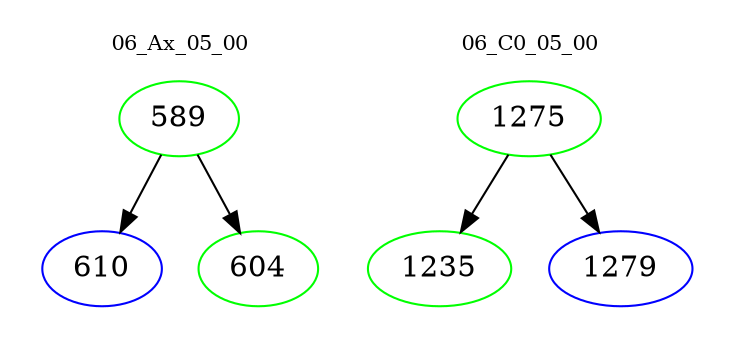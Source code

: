 digraph{
subgraph cluster_0 {
color = white
label = "06_Ax_05_00";
fontsize=10;
T0_589 [label="589", color="green"]
T0_589 -> T0_610 [color="black"]
T0_610 [label="610", color="blue"]
T0_589 -> T0_604 [color="black"]
T0_604 [label="604", color="green"]
}
subgraph cluster_1 {
color = white
label = "06_C0_05_00";
fontsize=10;
T1_1275 [label="1275", color="green"]
T1_1275 -> T1_1235 [color="black"]
T1_1235 [label="1235", color="green"]
T1_1275 -> T1_1279 [color="black"]
T1_1279 [label="1279", color="blue"]
}
}
